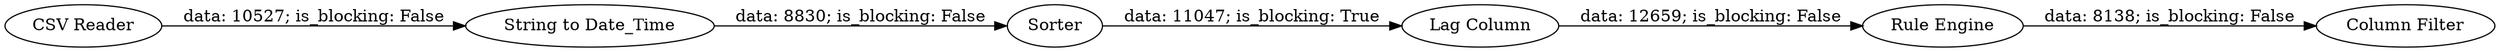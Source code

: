 digraph {
	"-7222005557936812247_3" [label="String to Date_Time"]
	"-7222005557936812247_4" [label="Lag Column"]
	"-7222005557936812247_5" [label="Rule Engine"]
	"-7222005557936812247_2" [label=Sorter]
	"-7222005557936812247_1" [label="CSV Reader"]
	"-7222005557936812247_6" [label="Column Filter"]
	"-7222005557936812247_3" -> "-7222005557936812247_2" [label="data: 8830; is_blocking: False"]
	"-7222005557936812247_4" -> "-7222005557936812247_5" [label="data: 12659; is_blocking: False"]
	"-7222005557936812247_5" -> "-7222005557936812247_6" [label="data: 8138; is_blocking: False"]
	"-7222005557936812247_1" -> "-7222005557936812247_3" [label="data: 10527; is_blocking: False"]
	"-7222005557936812247_2" -> "-7222005557936812247_4" [label="data: 11047; is_blocking: True"]
	rankdir=LR
}
